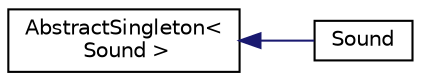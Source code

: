 digraph "Graphical Class Hierarchy"
{
  edge [fontname="Helvetica",fontsize="10",labelfontname="Helvetica",labelfontsize="10"];
  node [fontname="Helvetica",fontsize="10",shape=record];
  rankdir="LR";
  Node1 [label="AbstractSingleton\<\l Sound \>",height=0.2,width=0.4,color="black", fillcolor="white", style="filled",URL="$class_abstract_singleton.html"];
  Node1 -> Node2 [dir="back",color="midnightblue",fontsize="10",style="solid",fontname="Helvetica"];
  Node2 [label="Sound",height=0.2,width=0.4,color="black", fillcolor="white", style="filled",URL="$class_sound.html"];
}
